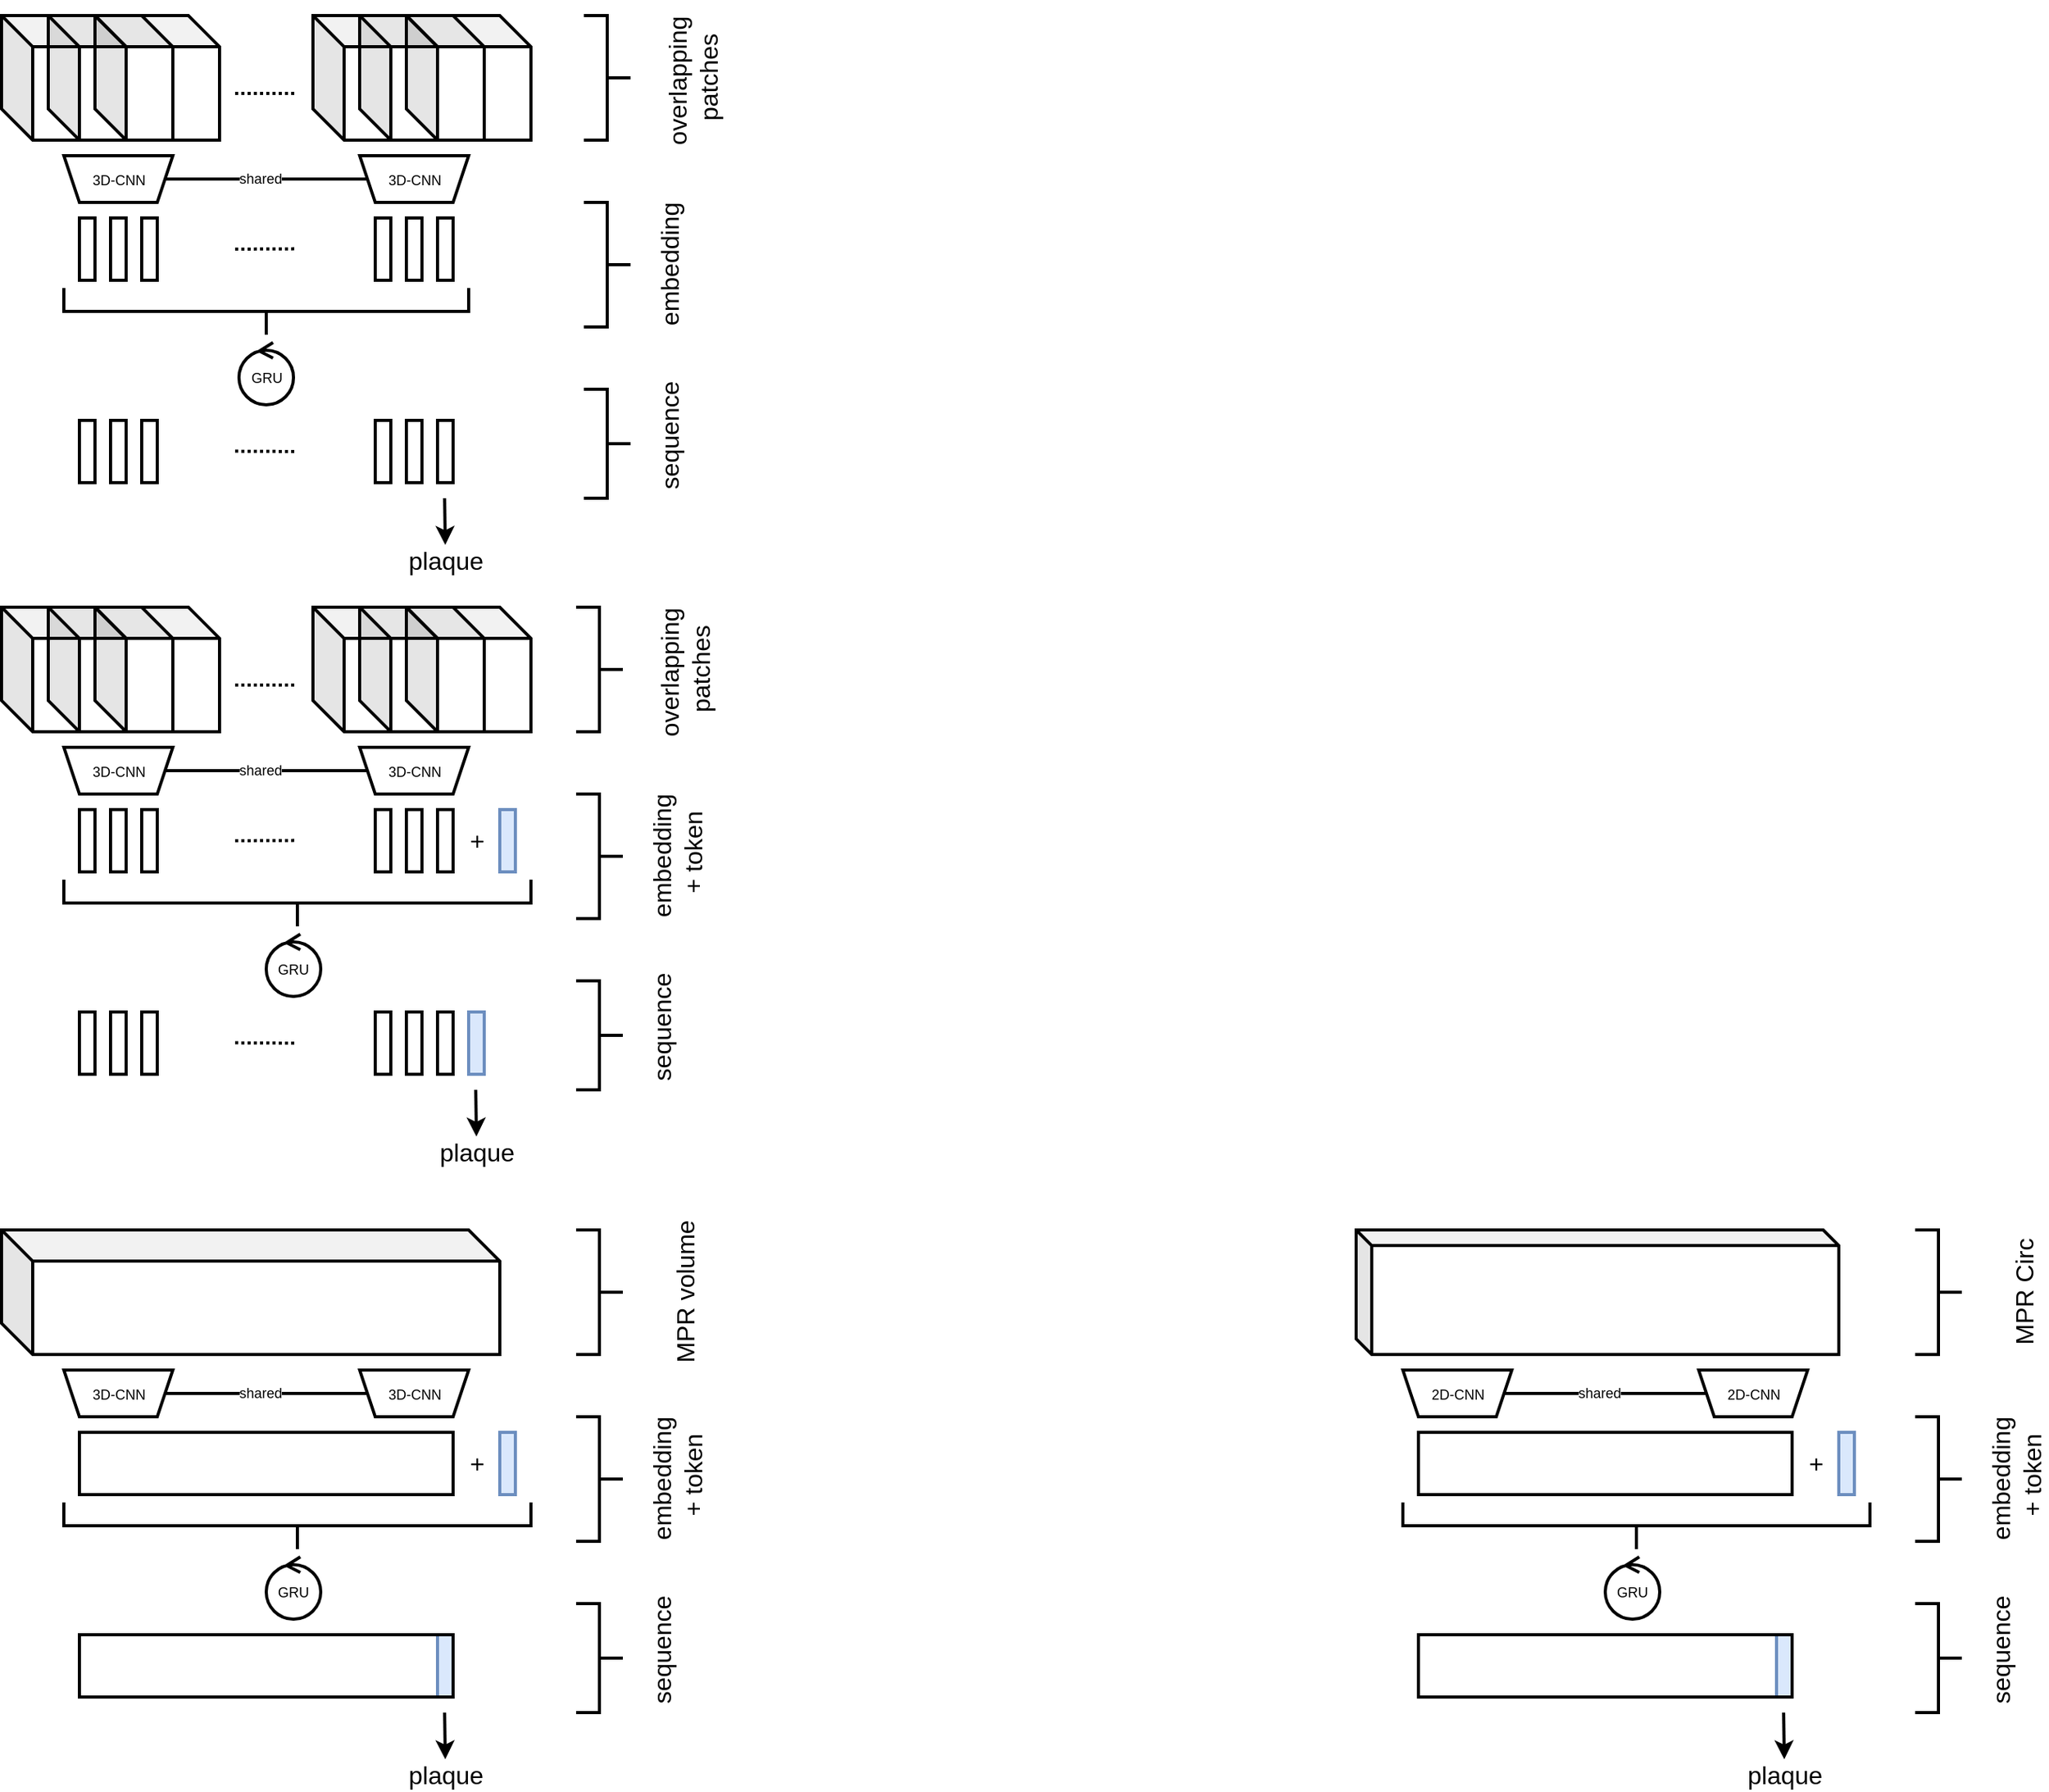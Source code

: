 <mxfile version="16.5.2" type="github">
  <diagram id="wu3s9VQ9t52bFEnNtLgB" name="Page-1">
    <mxGraphModel dx="2076" dy="1094" grid="1" gridSize="10" guides="1" tooltips="1" connect="1" arrows="1" fold="1" page="1" pageScale="1" pageWidth="827" pageHeight="1169" math="0" shadow="0">
      <root>
        <mxCell id="0" />
        <mxCell id="1" parent="0" />
        <mxCell id="9XVw_O79pxeB6KCYu5-Q-149" value="" style="shape=cube;whiteSpace=wrap;html=1;boundedLbl=1;backgroundOutline=1;darkOpacity=0.05;darkOpacity2=0.1;fillColor=none;strokeWidth=2;" vertex="1" parent="1">
          <mxGeometry x="40" y="400" width="80" height="80" as="geometry" />
        </mxCell>
        <mxCell id="9XVw_O79pxeB6KCYu5-Q-150" value="" style="shape=cube;whiteSpace=wrap;html=1;boundedLbl=1;backgroundOutline=1;darkOpacity=0.05;darkOpacity2=0.1;fillColor=none;strokeWidth=2;" vertex="1" parent="1">
          <mxGeometry x="70" y="400" width="80" height="80" as="geometry" />
        </mxCell>
        <mxCell id="9XVw_O79pxeB6KCYu5-Q-151" value="" style="shape=cube;whiteSpace=wrap;html=1;boundedLbl=1;backgroundOutline=1;darkOpacity=0.05;darkOpacity2=0.1;fillColor=none;strokeWidth=2;" vertex="1" parent="1">
          <mxGeometry x="100" y="400" width="80" height="80" as="geometry" />
        </mxCell>
        <mxCell id="9XVw_O79pxeB6KCYu5-Q-152" value="" style="shape=cube;whiteSpace=wrap;html=1;boundedLbl=1;backgroundOutline=1;darkOpacity=0.05;darkOpacity2=0.1;fillColor=none;strokeWidth=2;" vertex="1" parent="1">
          <mxGeometry x="240" y="400" width="80" height="80" as="geometry" />
        </mxCell>
        <mxCell id="9XVw_O79pxeB6KCYu5-Q-153" value="" style="shape=cube;whiteSpace=wrap;html=1;boundedLbl=1;backgroundOutline=1;darkOpacity=0.05;darkOpacity2=0.1;fillColor=none;strokeWidth=2;" vertex="1" parent="1">
          <mxGeometry x="270" y="400" width="80" height="80" as="geometry" />
        </mxCell>
        <mxCell id="9XVw_O79pxeB6KCYu5-Q-154" value="" style="shape=cube;whiteSpace=wrap;html=1;boundedLbl=1;backgroundOutline=1;darkOpacity=0.05;darkOpacity2=0.1;fillColor=none;strokeWidth=2;" vertex="1" parent="1">
          <mxGeometry x="300" y="400" width="80" height="80" as="geometry" />
        </mxCell>
        <mxCell id="9XVw_O79pxeB6KCYu5-Q-155" value="" style="endArrow=none;dashed=1;html=1;rounded=0;strokeWidth=2;dashPattern=1 1;" edge="1" parent="1">
          <mxGeometry width="50" height="50" relative="1" as="geometry">
            <mxPoint x="190" y="450" as="sourcePoint" />
            <mxPoint x="230" y="450" as="targetPoint" />
          </mxGeometry>
        </mxCell>
        <mxCell id="9XVw_O79pxeB6KCYu5-Q-156" value="" style="rounded=0;whiteSpace=wrap;html=1;fillColor=none;strokeWidth=2;" vertex="1" parent="1">
          <mxGeometry x="90" y="530" width="10" height="40" as="geometry" />
        </mxCell>
        <mxCell id="9XVw_O79pxeB6KCYu5-Q-157" value="" style="group;fontSize=9;strokeWidth=2;" vertex="1" connectable="0" parent="1">
          <mxGeometry x="80" y="490" width="80" height="30" as="geometry" />
        </mxCell>
        <mxCell id="9XVw_O79pxeB6KCYu5-Q-158" value="" style="shape=trapezoid;perimeter=trapezoidPerimeter;whiteSpace=wrap;html=1;fixedSize=1;fillColor=none;rotation=-180;size=10;strokeWidth=2;" vertex="1" parent="9XVw_O79pxeB6KCYu5-Q-157">
          <mxGeometry width="70" height="30" as="geometry" />
        </mxCell>
        <mxCell id="9XVw_O79pxeB6KCYu5-Q-159" value="&lt;font style=&quot;font-size: 9px&quot;&gt;3D-CNN&lt;/font&gt;" style="text;html=1;align=center;verticalAlign=middle;resizable=0;points=[];autosize=1;strokeColor=none;fillColor=none;" vertex="1" parent="9XVw_O79pxeB6KCYu5-Q-157">
          <mxGeometry x="10" y="5" width="50" height="20" as="geometry" />
        </mxCell>
        <mxCell id="9XVw_O79pxeB6KCYu5-Q-160" value="" style="rounded=0;whiteSpace=wrap;html=1;fillColor=none;strokeWidth=2;" vertex="1" parent="1">
          <mxGeometry x="110" y="530" width="10" height="40" as="geometry" />
        </mxCell>
        <mxCell id="9XVw_O79pxeB6KCYu5-Q-161" value="" style="rounded=0;whiteSpace=wrap;html=1;fillColor=none;strokeWidth=2;" vertex="1" parent="1">
          <mxGeometry x="130" y="530" width="10" height="40" as="geometry" />
        </mxCell>
        <mxCell id="9XVw_O79pxeB6KCYu5-Q-162" value="" style="group;fontSize=9;strokeWidth=2;" vertex="1" connectable="0" parent="1">
          <mxGeometry x="270" y="490" width="70" height="30" as="geometry" />
        </mxCell>
        <mxCell id="9XVw_O79pxeB6KCYu5-Q-163" value="" style="shape=trapezoid;perimeter=trapezoidPerimeter;whiteSpace=wrap;html=1;fixedSize=1;fillColor=none;rotation=-180;size=10;strokeWidth=2;" vertex="1" parent="9XVw_O79pxeB6KCYu5-Q-162">
          <mxGeometry width="70" height="30" as="geometry" />
        </mxCell>
        <mxCell id="9XVw_O79pxeB6KCYu5-Q-164" value="&lt;font style=&quot;font-size: 9px&quot;&gt;3D-CNN&lt;/font&gt;" style="text;html=1;align=center;verticalAlign=middle;resizable=0;points=[];autosize=1;strokeColor=none;fillColor=none;" vertex="1" parent="9XVw_O79pxeB6KCYu5-Q-162">
          <mxGeometry x="10.125" y="5" width="50" height="20" as="geometry" />
        </mxCell>
        <mxCell id="9XVw_O79pxeB6KCYu5-Q-165" value="" style="endArrow=none;dashed=1;html=1;rounded=0;strokeWidth=2;dashPattern=1 1;" edge="1" parent="1">
          <mxGeometry width="50" height="50" relative="1" as="geometry">
            <mxPoint x="190" y="550" as="sourcePoint" />
            <mxPoint x="229" y="549.8" as="targetPoint" />
          </mxGeometry>
        </mxCell>
        <mxCell id="9XVw_O79pxeB6KCYu5-Q-166" value="GRU" style="ellipse;shape=umlControl;whiteSpace=wrap;html=1;fillColor=none;fontSize=9;strokeWidth=2;" vertex="1" parent="1">
          <mxGeometry x="210" y="610" width="35" height="40" as="geometry" />
        </mxCell>
        <mxCell id="9XVw_O79pxeB6KCYu5-Q-167" value="" style="rounded=0;whiteSpace=wrap;html=1;fillColor=none;strokeWidth=2;" vertex="1" parent="1">
          <mxGeometry x="280" y="530" width="10" height="40" as="geometry" />
        </mxCell>
        <mxCell id="9XVw_O79pxeB6KCYu5-Q-168" value="" style="rounded=0;whiteSpace=wrap;html=1;fillColor=none;strokeWidth=2;" vertex="1" parent="1">
          <mxGeometry x="300" y="530" width="10" height="40" as="geometry" />
        </mxCell>
        <mxCell id="9XVw_O79pxeB6KCYu5-Q-169" value="" style="rounded=0;whiteSpace=wrap;html=1;fillColor=none;strokeWidth=2;" vertex="1" parent="1">
          <mxGeometry x="320" y="530" width="10" height="40" as="geometry" />
        </mxCell>
        <mxCell id="9XVw_O79pxeB6KCYu5-Q-170" style="edgeStyle=orthogonalEdgeStyle;rounded=0;orthogonalLoop=1;jettySize=auto;html=1;exitX=0;exitY=0.5;exitDx=0;exitDy=0;entryX=1;entryY=0.5;entryDx=0;entryDy=0;fontSize=9;endArrow=none;endFill=0;strokeWidth=2;" edge="1" parent="1" source="9XVw_O79pxeB6KCYu5-Q-158" target="9XVw_O79pxeB6KCYu5-Q-163">
          <mxGeometry relative="1" as="geometry" />
        </mxCell>
        <mxCell id="9XVw_O79pxeB6KCYu5-Q-171" value="shared" style="edgeLabel;html=1;align=center;verticalAlign=middle;resizable=0;points=[];fontSize=9;" vertex="1" connectable="0" parent="9XVw_O79pxeB6KCYu5-Q-170">
          <mxGeometry x="-0.303" y="2" relative="1" as="geometry">
            <mxPoint x="15" y="2" as="offset" />
          </mxGeometry>
        </mxCell>
        <mxCell id="9XVw_O79pxeB6KCYu5-Q-172" value="" style="strokeWidth=2;html=1;shape=mxgraph.flowchart.annotation_2;align=left;labelPosition=right;pointerEvents=1;fontSize=16;fillColor=none;rotation=-90;" vertex="1" parent="1">
          <mxGeometry x="215" y="440" width="30" height="300" as="geometry" />
        </mxCell>
        <mxCell id="9XVw_O79pxeB6KCYu5-Q-173" value="" style="rounded=0;whiteSpace=wrap;html=1;fillColor=none;strokeWidth=2;" vertex="1" parent="1">
          <mxGeometry x="90" y="660" width="10" height="40" as="geometry" />
        </mxCell>
        <mxCell id="9XVw_O79pxeB6KCYu5-Q-174" value="" style="rounded=0;whiteSpace=wrap;html=1;fillColor=none;strokeWidth=2;" vertex="1" parent="1">
          <mxGeometry x="110" y="660" width="10" height="40" as="geometry" />
        </mxCell>
        <mxCell id="9XVw_O79pxeB6KCYu5-Q-175" value="" style="rounded=0;whiteSpace=wrap;html=1;fillColor=none;strokeWidth=2;" vertex="1" parent="1">
          <mxGeometry x="130" y="660" width="10" height="40" as="geometry" />
        </mxCell>
        <mxCell id="9XVw_O79pxeB6KCYu5-Q-176" value="" style="endArrow=none;dashed=1;html=1;rounded=0;strokeWidth=2;dashPattern=1 1;" edge="1" parent="1">
          <mxGeometry width="50" height="50" relative="1" as="geometry">
            <mxPoint x="190" y="679.8" as="sourcePoint" />
            <mxPoint x="230" y="680" as="targetPoint" />
          </mxGeometry>
        </mxCell>
        <mxCell id="9XVw_O79pxeB6KCYu5-Q-177" value="" style="rounded=0;whiteSpace=wrap;html=1;fillColor=none;strokeWidth=2;" vertex="1" parent="1">
          <mxGeometry x="280" y="660" width="10" height="40" as="geometry" />
        </mxCell>
        <mxCell id="9XVw_O79pxeB6KCYu5-Q-178" value="" style="rounded=0;whiteSpace=wrap;html=1;fillColor=none;strokeWidth=2;" vertex="1" parent="1">
          <mxGeometry x="300" y="660" width="10" height="40" as="geometry" />
        </mxCell>
        <mxCell id="9XVw_O79pxeB6KCYu5-Q-179" value="" style="rounded=0;whiteSpace=wrap;html=1;fillColor=none;strokeWidth=2;" vertex="1" parent="1">
          <mxGeometry x="320" y="660" width="10" height="40" as="geometry" />
        </mxCell>
        <mxCell id="9XVw_O79pxeB6KCYu5-Q-180" value="plaque" style="text;html=1;align=center;verticalAlign=middle;resizable=0;points=[];autosize=1;strokeColor=none;fillColor=none;fontSize=16;" vertex="1" parent="1">
          <mxGeometry x="315" y="740" width="60" height="20" as="geometry" />
        </mxCell>
        <mxCell id="9XVw_O79pxeB6KCYu5-Q-181" value="" style="endArrow=classic;html=1;rounded=0;fontSize=16;strokeColor=#000000;strokeWidth=2;entryX=0.5;entryY=0;entryDx=0;entryDy=0;entryPerimeter=0;" edge="1" parent="1">
          <mxGeometry width="50" height="50" relative="1" as="geometry">
            <mxPoint x="344.57" y="710" as="sourcePoint" />
            <mxPoint x="345" y="740" as="targetPoint" />
          </mxGeometry>
        </mxCell>
        <mxCell id="9XVw_O79pxeB6KCYu5-Q-182" value="+" style="text;html=1;align=center;verticalAlign=middle;resizable=0;points=[];autosize=1;strokeColor=none;fillColor=none;fontSize=16;" vertex="1" parent="1">
          <mxGeometry x="330" y="540" width="30" height="20" as="geometry" />
        </mxCell>
        <mxCell id="9XVw_O79pxeB6KCYu5-Q-183" value="" style="rounded=0;whiteSpace=wrap;html=1;fillColor=#dae8fc;strokeWidth=2;strokeColor=#6c8ebf;" vertex="1" parent="1">
          <mxGeometry x="360" y="530" width="10" height="40" as="geometry" />
        </mxCell>
        <mxCell id="9XVw_O79pxeB6KCYu5-Q-184" value="" style="rounded=0;whiteSpace=wrap;html=1;fillColor=#dae8fc;strokeWidth=2;strokeColor=#6c8ebf;" vertex="1" parent="1">
          <mxGeometry x="340" y="660" width="10" height="40" as="geometry" />
        </mxCell>
        <mxCell id="9XVw_O79pxeB6KCYu5-Q-221" value="" style="group" vertex="1" connectable="0" parent="1">
          <mxGeometry x="40" y="20" width="340" height="360" as="geometry" />
        </mxCell>
        <mxCell id="9XVw_O79pxeB6KCYu5-Q-1" value="" style="shape=cube;whiteSpace=wrap;html=1;boundedLbl=1;backgroundOutline=1;darkOpacity=0.05;darkOpacity2=0.1;fillColor=none;strokeWidth=2;" vertex="1" parent="9XVw_O79pxeB6KCYu5-Q-221">
          <mxGeometry width="80" height="80" as="geometry" />
        </mxCell>
        <mxCell id="9XVw_O79pxeB6KCYu5-Q-8" value="" style="shape=cube;whiteSpace=wrap;html=1;boundedLbl=1;backgroundOutline=1;darkOpacity=0.05;darkOpacity2=0.1;fillColor=none;strokeWidth=2;" vertex="1" parent="9XVw_O79pxeB6KCYu5-Q-221">
          <mxGeometry x="30" width="80" height="80" as="geometry" />
        </mxCell>
        <mxCell id="9XVw_O79pxeB6KCYu5-Q-9" value="" style="shape=cube;whiteSpace=wrap;html=1;boundedLbl=1;backgroundOutline=1;darkOpacity=0.05;darkOpacity2=0.1;fillColor=none;strokeWidth=2;" vertex="1" parent="9XVw_O79pxeB6KCYu5-Q-221">
          <mxGeometry x="60" width="80" height="80" as="geometry" />
        </mxCell>
        <mxCell id="9XVw_O79pxeB6KCYu5-Q-10" value="" style="shape=cube;whiteSpace=wrap;html=1;boundedLbl=1;backgroundOutline=1;darkOpacity=0.05;darkOpacity2=0.1;fillColor=none;strokeWidth=2;" vertex="1" parent="9XVw_O79pxeB6KCYu5-Q-221">
          <mxGeometry x="200" width="80" height="80" as="geometry" />
        </mxCell>
        <mxCell id="9XVw_O79pxeB6KCYu5-Q-11" value="" style="shape=cube;whiteSpace=wrap;html=1;boundedLbl=1;backgroundOutline=1;darkOpacity=0.05;darkOpacity2=0.1;fillColor=none;strokeWidth=2;" vertex="1" parent="9XVw_O79pxeB6KCYu5-Q-221">
          <mxGeometry x="230" width="80" height="80" as="geometry" />
        </mxCell>
        <mxCell id="9XVw_O79pxeB6KCYu5-Q-12" value="" style="shape=cube;whiteSpace=wrap;html=1;boundedLbl=1;backgroundOutline=1;darkOpacity=0.05;darkOpacity2=0.1;fillColor=none;strokeWidth=2;" vertex="1" parent="9XVw_O79pxeB6KCYu5-Q-221">
          <mxGeometry x="260" width="80" height="80" as="geometry" />
        </mxCell>
        <mxCell id="9XVw_O79pxeB6KCYu5-Q-14" value="" style="endArrow=none;dashed=1;html=1;rounded=0;strokeWidth=2;dashPattern=1 1;" edge="1" parent="9XVw_O79pxeB6KCYu5-Q-221">
          <mxGeometry width="50" height="50" relative="1" as="geometry">
            <mxPoint x="150" y="50" as="sourcePoint" />
            <mxPoint x="190" y="50" as="targetPoint" />
          </mxGeometry>
        </mxCell>
        <mxCell id="9XVw_O79pxeB6KCYu5-Q-24" value="" style="rounded=0;whiteSpace=wrap;html=1;fillColor=none;strokeWidth=2;" vertex="1" parent="9XVw_O79pxeB6KCYu5-Q-221">
          <mxGeometry x="50" y="130" width="10" height="40" as="geometry" />
        </mxCell>
        <mxCell id="9XVw_O79pxeB6KCYu5-Q-26" value="" style="group;fontSize=9;strokeWidth=2;" vertex="1" connectable="0" parent="9XVw_O79pxeB6KCYu5-Q-221">
          <mxGeometry x="40" y="90" width="80" height="30" as="geometry" />
        </mxCell>
        <mxCell id="9XVw_O79pxeB6KCYu5-Q-16" value="" style="shape=trapezoid;perimeter=trapezoidPerimeter;whiteSpace=wrap;html=1;fixedSize=1;fillColor=none;rotation=-180;size=10;strokeWidth=2;" vertex="1" parent="9XVw_O79pxeB6KCYu5-Q-26">
          <mxGeometry width="70" height="30" as="geometry" />
        </mxCell>
        <mxCell id="9XVw_O79pxeB6KCYu5-Q-17" value="&lt;font style=&quot;font-size: 9px&quot;&gt;3D-CNN&lt;/font&gt;" style="text;html=1;align=center;verticalAlign=middle;resizable=0;points=[];autosize=1;strokeColor=none;fillColor=none;" vertex="1" parent="9XVw_O79pxeB6KCYu5-Q-26">
          <mxGeometry x="10" y="5" width="50" height="20" as="geometry" />
        </mxCell>
        <mxCell id="9XVw_O79pxeB6KCYu5-Q-28" value="" style="rounded=0;whiteSpace=wrap;html=1;fillColor=none;strokeWidth=2;" vertex="1" parent="9XVw_O79pxeB6KCYu5-Q-221">
          <mxGeometry x="70" y="130" width="10" height="40" as="geometry" />
        </mxCell>
        <mxCell id="9XVw_O79pxeB6KCYu5-Q-29" value="" style="rounded=0;whiteSpace=wrap;html=1;fillColor=none;strokeWidth=2;" vertex="1" parent="9XVw_O79pxeB6KCYu5-Q-221">
          <mxGeometry x="90" y="130" width="10" height="40" as="geometry" />
        </mxCell>
        <mxCell id="9XVw_O79pxeB6KCYu5-Q-34" value="" style="group;fontSize=9;strokeWidth=2;" vertex="1" connectable="0" parent="9XVw_O79pxeB6KCYu5-Q-221">
          <mxGeometry x="230" y="90" width="70" height="30" as="geometry" />
        </mxCell>
        <mxCell id="9XVw_O79pxeB6KCYu5-Q-35" value="" style="shape=trapezoid;perimeter=trapezoidPerimeter;whiteSpace=wrap;html=1;fixedSize=1;fillColor=none;rotation=-180;size=10;strokeWidth=2;" vertex="1" parent="9XVw_O79pxeB6KCYu5-Q-34">
          <mxGeometry width="70" height="30" as="geometry" />
        </mxCell>
        <mxCell id="9XVw_O79pxeB6KCYu5-Q-36" value="&lt;font style=&quot;font-size: 9px&quot;&gt;3D-CNN&lt;/font&gt;" style="text;html=1;align=center;verticalAlign=middle;resizable=0;points=[];autosize=1;strokeColor=none;fillColor=none;" vertex="1" parent="9XVw_O79pxeB6KCYu5-Q-34">
          <mxGeometry x="10.125" y="5" width="50" height="20" as="geometry" />
        </mxCell>
        <mxCell id="9XVw_O79pxeB6KCYu5-Q-39" value="" style="endArrow=none;dashed=1;html=1;rounded=0;strokeWidth=2;dashPattern=1 1;" edge="1" parent="9XVw_O79pxeB6KCYu5-Q-221">
          <mxGeometry width="50" height="50" relative="1" as="geometry">
            <mxPoint x="150" y="150" as="sourcePoint" />
            <mxPoint x="189" y="149.8" as="targetPoint" />
          </mxGeometry>
        </mxCell>
        <mxCell id="9XVw_O79pxeB6KCYu5-Q-52" value="GRU" style="ellipse;shape=umlControl;whiteSpace=wrap;html=1;fillColor=none;fontSize=9;strokeWidth=2;" vertex="1" parent="9XVw_O79pxeB6KCYu5-Q-221">
          <mxGeometry x="152.5" y="210" width="35" height="40" as="geometry" />
        </mxCell>
        <mxCell id="9XVw_O79pxeB6KCYu5-Q-53" value="" style="rounded=0;whiteSpace=wrap;html=1;fillColor=none;strokeWidth=2;" vertex="1" parent="9XVw_O79pxeB6KCYu5-Q-221">
          <mxGeometry x="240" y="130" width="10" height="40" as="geometry" />
        </mxCell>
        <mxCell id="9XVw_O79pxeB6KCYu5-Q-54" value="" style="rounded=0;whiteSpace=wrap;html=1;fillColor=none;strokeWidth=2;" vertex="1" parent="9XVw_O79pxeB6KCYu5-Q-221">
          <mxGeometry x="260" y="130" width="10" height="40" as="geometry" />
        </mxCell>
        <mxCell id="9XVw_O79pxeB6KCYu5-Q-55" value="" style="rounded=0;whiteSpace=wrap;html=1;fillColor=none;strokeWidth=2;" vertex="1" parent="9XVw_O79pxeB6KCYu5-Q-221">
          <mxGeometry x="280" y="130" width="10" height="40" as="geometry" />
        </mxCell>
        <mxCell id="9XVw_O79pxeB6KCYu5-Q-72" style="edgeStyle=orthogonalEdgeStyle;rounded=0;orthogonalLoop=1;jettySize=auto;html=1;exitX=0;exitY=0.5;exitDx=0;exitDy=0;entryX=1;entryY=0.5;entryDx=0;entryDy=0;fontSize=9;endArrow=none;endFill=0;strokeWidth=2;" edge="1" parent="9XVw_O79pxeB6KCYu5-Q-221" source="9XVw_O79pxeB6KCYu5-Q-16" target="9XVw_O79pxeB6KCYu5-Q-35">
          <mxGeometry relative="1" as="geometry" />
        </mxCell>
        <mxCell id="9XVw_O79pxeB6KCYu5-Q-73" value="shared" style="edgeLabel;html=1;align=center;verticalAlign=middle;resizable=0;points=[];fontSize=9;" vertex="1" connectable="0" parent="9XVw_O79pxeB6KCYu5-Q-72">
          <mxGeometry x="-0.303" y="2" relative="1" as="geometry">
            <mxPoint x="15" y="2" as="offset" />
          </mxGeometry>
        </mxCell>
        <mxCell id="9XVw_O79pxeB6KCYu5-Q-128" value="" style="strokeWidth=2;html=1;shape=mxgraph.flowchart.annotation_2;align=left;labelPosition=right;pointerEvents=1;fontSize=16;fillColor=none;rotation=-90;" vertex="1" parent="9XVw_O79pxeB6KCYu5-Q-221">
          <mxGeometry x="155" y="60" width="30" height="260" as="geometry" />
        </mxCell>
        <mxCell id="9XVw_O79pxeB6KCYu5-Q-129" value="" style="rounded=0;whiteSpace=wrap;html=1;fillColor=none;strokeWidth=2;" vertex="1" parent="9XVw_O79pxeB6KCYu5-Q-221">
          <mxGeometry x="50" y="260" width="10" height="40" as="geometry" />
        </mxCell>
        <mxCell id="9XVw_O79pxeB6KCYu5-Q-130" value="" style="rounded=0;whiteSpace=wrap;html=1;fillColor=none;strokeWidth=2;" vertex="1" parent="9XVw_O79pxeB6KCYu5-Q-221">
          <mxGeometry x="70" y="260" width="10" height="40" as="geometry" />
        </mxCell>
        <mxCell id="9XVw_O79pxeB6KCYu5-Q-131" value="" style="rounded=0;whiteSpace=wrap;html=1;fillColor=none;strokeWidth=2;" vertex="1" parent="9XVw_O79pxeB6KCYu5-Q-221">
          <mxGeometry x="90" y="260" width="10" height="40" as="geometry" />
        </mxCell>
        <mxCell id="9XVw_O79pxeB6KCYu5-Q-132" value="" style="endArrow=none;dashed=1;html=1;rounded=0;strokeWidth=2;dashPattern=1 1;" edge="1" parent="9XVw_O79pxeB6KCYu5-Q-221">
          <mxGeometry width="50" height="50" relative="1" as="geometry">
            <mxPoint x="150" y="279.8" as="sourcePoint" />
            <mxPoint x="190" y="280" as="targetPoint" />
          </mxGeometry>
        </mxCell>
        <mxCell id="9XVw_O79pxeB6KCYu5-Q-133" value="" style="rounded=0;whiteSpace=wrap;html=1;fillColor=none;strokeWidth=2;" vertex="1" parent="9XVw_O79pxeB6KCYu5-Q-221">
          <mxGeometry x="240" y="260" width="10" height="40" as="geometry" />
        </mxCell>
        <mxCell id="9XVw_O79pxeB6KCYu5-Q-134" value="" style="rounded=0;whiteSpace=wrap;html=1;fillColor=none;strokeWidth=2;" vertex="1" parent="9XVw_O79pxeB6KCYu5-Q-221">
          <mxGeometry x="260" y="260" width="10" height="40" as="geometry" />
        </mxCell>
        <mxCell id="9XVw_O79pxeB6KCYu5-Q-135" value="" style="rounded=0;whiteSpace=wrap;html=1;fillColor=none;strokeWidth=2;" vertex="1" parent="9XVw_O79pxeB6KCYu5-Q-221">
          <mxGeometry x="280" y="260" width="10" height="40" as="geometry" />
        </mxCell>
        <mxCell id="9XVw_O79pxeB6KCYu5-Q-147" value="plaque" style="text;html=1;align=center;verticalAlign=middle;resizable=0;points=[];autosize=1;strokeColor=none;fillColor=none;fontSize=16;" vertex="1" parent="9XVw_O79pxeB6KCYu5-Q-221">
          <mxGeometry x="255" y="340" width="60" height="20" as="geometry" />
        </mxCell>
        <mxCell id="9XVw_O79pxeB6KCYu5-Q-148" value="" style="endArrow=classic;html=1;rounded=0;fontSize=16;strokeColor=#000000;strokeWidth=2;entryX=0.5;entryY=0;entryDx=0;entryDy=0;entryPerimeter=0;" edge="1" parent="9XVw_O79pxeB6KCYu5-Q-221">
          <mxGeometry width="50" height="50" relative="1" as="geometry">
            <mxPoint x="284.57" y="310" as="sourcePoint" />
            <mxPoint x="285" y="340" as="targetPoint" />
          </mxGeometry>
        </mxCell>
        <mxCell id="9XVw_O79pxeB6KCYu5-Q-222" value="" style="shape=cube;whiteSpace=wrap;html=1;boundedLbl=1;backgroundOutline=1;darkOpacity=0.05;darkOpacity2=0.1;fillColor=none;strokeWidth=2;" vertex="1" parent="1">
          <mxGeometry x="40" y="800" width="320" height="80" as="geometry" />
        </mxCell>
        <mxCell id="9XVw_O79pxeB6KCYu5-Q-230" value="" style="group;fontSize=9;strokeWidth=2;" vertex="1" connectable="0" parent="1">
          <mxGeometry x="80" y="890" width="80" height="30" as="geometry" />
        </mxCell>
        <mxCell id="9XVw_O79pxeB6KCYu5-Q-231" value="" style="shape=trapezoid;perimeter=trapezoidPerimeter;whiteSpace=wrap;html=1;fixedSize=1;fillColor=none;rotation=-180;size=10;strokeWidth=2;" vertex="1" parent="9XVw_O79pxeB6KCYu5-Q-230">
          <mxGeometry width="70" height="30" as="geometry" />
        </mxCell>
        <mxCell id="9XVw_O79pxeB6KCYu5-Q-232" value="&lt;font style=&quot;font-size: 9px&quot;&gt;3D-CNN&lt;/font&gt;" style="text;html=1;align=center;verticalAlign=middle;resizable=0;points=[];autosize=1;strokeColor=none;fillColor=none;" vertex="1" parent="9XVw_O79pxeB6KCYu5-Q-230">
          <mxGeometry x="10" y="5" width="50" height="20" as="geometry" />
        </mxCell>
        <mxCell id="9XVw_O79pxeB6KCYu5-Q-235" value="" style="group;fontSize=9;strokeWidth=2;" vertex="1" connectable="0" parent="1">
          <mxGeometry x="270" y="890" width="70" height="30" as="geometry" />
        </mxCell>
        <mxCell id="9XVw_O79pxeB6KCYu5-Q-236" value="" style="shape=trapezoid;perimeter=trapezoidPerimeter;whiteSpace=wrap;html=1;fixedSize=1;fillColor=none;rotation=-180;size=10;strokeWidth=2;" vertex="1" parent="9XVw_O79pxeB6KCYu5-Q-235">
          <mxGeometry width="70" height="30" as="geometry" />
        </mxCell>
        <mxCell id="9XVw_O79pxeB6KCYu5-Q-237" value="&lt;font style=&quot;font-size: 9px&quot;&gt;3D-CNN&lt;/font&gt;" style="text;html=1;align=center;verticalAlign=middle;resizable=0;points=[];autosize=1;strokeColor=none;fillColor=none;" vertex="1" parent="9XVw_O79pxeB6KCYu5-Q-235">
          <mxGeometry x="10.125" y="5" width="50" height="20" as="geometry" />
        </mxCell>
        <mxCell id="9XVw_O79pxeB6KCYu5-Q-239" value="GRU" style="ellipse;shape=umlControl;whiteSpace=wrap;html=1;fillColor=none;fontSize=9;strokeWidth=2;" vertex="1" parent="1">
          <mxGeometry x="210" y="1010" width="35" height="40" as="geometry" />
        </mxCell>
        <mxCell id="9XVw_O79pxeB6KCYu5-Q-242" value="" style="rounded=0;whiteSpace=wrap;html=1;fillColor=none;strokeWidth=2;" vertex="1" parent="1">
          <mxGeometry x="90" y="930" width="240" height="40" as="geometry" />
        </mxCell>
        <mxCell id="9XVw_O79pxeB6KCYu5-Q-243" style="edgeStyle=orthogonalEdgeStyle;rounded=0;orthogonalLoop=1;jettySize=auto;html=1;exitX=0;exitY=0.5;exitDx=0;exitDy=0;entryX=1;entryY=0.5;entryDx=0;entryDy=0;fontSize=9;endArrow=none;endFill=0;strokeWidth=2;" edge="1" parent="1" source="9XVw_O79pxeB6KCYu5-Q-231" target="9XVw_O79pxeB6KCYu5-Q-236">
          <mxGeometry relative="1" as="geometry" />
        </mxCell>
        <mxCell id="9XVw_O79pxeB6KCYu5-Q-244" value="shared" style="edgeLabel;html=1;align=center;verticalAlign=middle;resizable=0;points=[];fontSize=9;" vertex="1" connectable="0" parent="9XVw_O79pxeB6KCYu5-Q-243">
          <mxGeometry x="-0.303" y="2" relative="1" as="geometry">
            <mxPoint x="15" y="2" as="offset" />
          </mxGeometry>
        </mxCell>
        <mxCell id="9XVw_O79pxeB6KCYu5-Q-245" value="" style="strokeWidth=2;html=1;shape=mxgraph.flowchart.annotation_2;align=left;labelPosition=right;pointerEvents=1;fontSize=16;fillColor=none;rotation=-90;" vertex="1" parent="1">
          <mxGeometry x="215" y="840" width="30" height="300" as="geometry" />
        </mxCell>
        <mxCell id="9XVw_O79pxeB6KCYu5-Q-253" value="plaque" style="text;html=1;align=center;verticalAlign=middle;resizable=0;points=[];autosize=1;strokeColor=none;fillColor=none;fontSize=16;" vertex="1" parent="1">
          <mxGeometry x="295" y="1140" width="60" height="20" as="geometry" />
        </mxCell>
        <mxCell id="9XVw_O79pxeB6KCYu5-Q-254" value="" style="endArrow=classic;html=1;rounded=0;fontSize=16;strokeColor=#000000;strokeWidth=2;entryX=0.5;entryY=0;entryDx=0;entryDy=0;entryPerimeter=0;" edge="1" parent="1">
          <mxGeometry width="50" height="50" relative="1" as="geometry">
            <mxPoint x="324.57" y="1110" as="sourcePoint" />
            <mxPoint x="325" y="1140" as="targetPoint" />
          </mxGeometry>
        </mxCell>
        <mxCell id="9XVw_O79pxeB6KCYu5-Q-255" value="+" style="text;html=1;align=center;verticalAlign=middle;resizable=0;points=[];autosize=1;strokeColor=none;fillColor=none;fontSize=16;" vertex="1" parent="1">
          <mxGeometry x="330" y="940" width="30" height="20" as="geometry" />
        </mxCell>
        <mxCell id="9XVw_O79pxeB6KCYu5-Q-256" value="" style="rounded=0;whiteSpace=wrap;html=1;fillColor=#dae8fc;strokeWidth=2;strokeColor=#6c8ebf;" vertex="1" parent="1">
          <mxGeometry x="320" y="1060" width="10" height="40" as="geometry" />
        </mxCell>
        <mxCell id="9XVw_O79pxeB6KCYu5-Q-266" value="" style="rounded=0;whiteSpace=wrap;html=1;fillColor=none;strokeWidth=2;" vertex="1" parent="1">
          <mxGeometry x="90" y="1060" width="240" height="40" as="geometry" />
        </mxCell>
        <mxCell id="9XVw_O79pxeB6KCYu5-Q-267" value="" style="rounded=0;whiteSpace=wrap;html=1;fillColor=#dae8fc;strokeWidth=2;strokeColor=#6c8ebf;" vertex="1" parent="1">
          <mxGeometry x="360" y="930" width="10" height="40" as="geometry" />
        </mxCell>
        <mxCell id="9XVw_O79pxeB6KCYu5-Q-286" value="overlapping&amp;nbsp;&lt;br&gt;patches" style="text;html=1;align=center;verticalAlign=middle;resizable=0;points=[];autosize=1;strokeColor=none;fillColor=none;fontSize=16;rotation=-90;" vertex="1" parent="1">
          <mxGeometry x="429" y="420" width="100" height="40" as="geometry" />
        </mxCell>
        <mxCell id="9XVw_O79pxeB6KCYu5-Q-287" value="embedding&lt;br&gt;&amp;nbsp;+ token" style="text;html=1;align=center;verticalAlign=middle;resizable=0;points=[];autosize=1;strokeColor=none;fillColor=none;fontSize=16;rotation=-90;" vertex="1" parent="1">
          <mxGeometry x="429" y="540" width="90" height="40" as="geometry" />
        </mxCell>
        <mxCell id="9XVw_O79pxeB6KCYu5-Q-288" value="sequence" style="text;html=1;align=center;verticalAlign=middle;resizable=0;points=[];autosize=1;strokeColor=none;fillColor=none;fontSize=16;rotation=-90;" vertex="1" parent="1">
          <mxGeometry x="419" y="660" width="90" height="20" as="geometry" />
        </mxCell>
        <mxCell id="9XVw_O79pxeB6KCYu5-Q-289" value="" style="strokeWidth=2;html=1;shape=mxgraph.flowchart.annotation_2;align=left;labelPosition=right;pointerEvents=1;fontSize=16;fillColor=none;rotation=-180;" vertex="1" parent="1">
          <mxGeometry x="409" y="400" width="30" height="80" as="geometry" />
        </mxCell>
        <mxCell id="9XVw_O79pxeB6KCYu5-Q-290" value="" style="strokeWidth=2;html=1;shape=mxgraph.flowchart.annotation_2;align=left;labelPosition=right;pointerEvents=1;fontSize=16;fillColor=none;rotation=-180;" vertex="1" parent="1">
          <mxGeometry x="409" y="520" width="30" height="80" as="geometry" />
        </mxCell>
        <mxCell id="9XVw_O79pxeB6KCYu5-Q-291" value="" style="strokeWidth=2;html=1;shape=mxgraph.flowchart.annotation_2;align=left;labelPosition=right;pointerEvents=1;fontSize=16;fillColor=none;rotation=-180;" vertex="1" parent="1">
          <mxGeometry x="409" y="640" width="30" height="70" as="geometry" />
        </mxCell>
        <mxCell id="9XVw_O79pxeB6KCYu5-Q-293" value="overlapping&amp;nbsp;&lt;br&gt;patches" style="text;html=1;align=center;verticalAlign=middle;resizable=0;points=[];autosize=1;strokeColor=none;fillColor=none;fontSize=16;rotation=-90;" vertex="1" parent="1">
          <mxGeometry x="434" y="40" width="100" height="40" as="geometry" />
        </mxCell>
        <mxCell id="9XVw_O79pxeB6KCYu5-Q-294" value="embedding&lt;br&gt;&amp;nbsp;" style="text;html=1;align=center;verticalAlign=middle;resizable=0;points=[];autosize=1;strokeColor=none;fillColor=none;fontSize=16;rotation=-90;" vertex="1" parent="1">
          <mxGeometry x="434" y="160" width="90" height="40" as="geometry" />
        </mxCell>
        <mxCell id="9XVw_O79pxeB6KCYu5-Q-295" value="sequence" style="text;html=1;align=center;verticalAlign=middle;resizable=0;points=[];autosize=1;strokeColor=none;fillColor=none;fontSize=16;rotation=-90;" vertex="1" parent="1">
          <mxGeometry x="424" y="280" width="90" height="20" as="geometry" />
        </mxCell>
        <mxCell id="9XVw_O79pxeB6KCYu5-Q-296" value="" style="strokeWidth=2;html=1;shape=mxgraph.flowchart.annotation_2;align=left;labelPosition=right;pointerEvents=1;fontSize=16;fillColor=none;rotation=-180;" vertex="1" parent="1">
          <mxGeometry x="414" y="20" width="30" height="80" as="geometry" />
        </mxCell>
        <mxCell id="9XVw_O79pxeB6KCYu5-Q-297" value="" style="strokeWidth=2;html=1;shape=mxgraph.flowchart.annotation_2;align=left;labelPosition=right;pointerEvents=1;fontSize=16;fillColor=none;rotation=-180;" vertex="1" parent="1">
          <mxGeometry x="414" y="140" width="30" height="80" as="geometry" />
        </mxCell>
        <mxCell id="9XVw_O79pxeB6KCYu5-Q-298" value="" style="strokeWidth=2;html=1;shape=mxgraph.flowchart.annotation_2;align=left;labelPosition=right;pointerEvents=1;fontSize=16;fillColor=none;rotation=-180;" vertex="1" parent="1">
          <mxGeometry x="414" y="260" width="30" height="70" as="geometry" />
        </mxCell>
        <mxCell id="9XVw_O79pxeB6KCYu5-Q-299" value="MPR volume" style="text;html=1;align=center;verticalAlign=middle;resizable=0;points=[];autosize=1;strokeColor=none;fillColor=none;fontSize=16;rotation=-90;" vertex="1" parent="1">
          <mxGeometry x="424" y="830" width="110" height="20" as="geometry" />
        </mxCell>
        <mxCell id="9XVw_O79pxeB6KCYu5-Q-300" value="embedding&lt;br&gt;&amp;nbsp;+ token" style="text;html=1;align=center;verticalAlign=middle;resizable=0;points=[];autosize=1;strokeColor=none;fillColor=none;fontSize=16;rotation=-90;" vertex="1" parent="1">
          <mxGeometry x="429" y="940" width="90" height="40" as="geometry" />
        </mxCell>
        <mxCell id="9XVw_O79pxeB6KCYu5-Q-301" value="sequence" style="text;html=1;align=center;verticalAlign=middle;resizable=0;points=[];autosize=1;strokeColor=none;fillColor=none;fontSize=16;rotation=-90;" vertex="1" parent="1">
          <mxGeometry x="419" y="1060" width="90" height="20" as="geometry" />
        </mxCell>
        <mxCell id="9XVw_O79pxeB6KCYu5-Q-302" value="" style="strokeWidth=2;html=1;shape=mxgraph.flowchart.annotation_2;align=left;labelPosition=right;pointerEvents=1;fontSize=16;fillColor=none;rotation=-180;" vertex="1" parent="1">
          <mxGeometry x="409" y="800" width="30" height="80" as="geometry" />
        </mxCell>
        <mxCell id="9XVw_O79pxeB6KCYu5-Q-303" value="" style="strokeWidth=2;html=1;shape=mxgraph.flowchart.annotation_2;align=left;labelPosition=right;pointerEvents=1;fontSize=16;fillColor=none;rotation=-180;" vertex="1" parent="1">
          <mxGeometry x="409" y="920" width="30" height="80" as="geometry" />
        </mxCell>
        <mxCell id="9XVw_O79pxeB6KCYu5-Q-304" value="" style="strokeWidth=2;html=1;shape=mxgraph.flowchart.annotation_2;align=left;labelPosition=right;pointerEvents=1;fontSize=16;fillColor=none;rotation=-180;" vertex="1" parent="1">
          <mxGeometry x="409" y="1040" width="30" height="70" as="geometry" />
        </mxCell>
        <mxCell id="9XVw_O79pxeB6KCYu5-Q-305" value="" style="shape=cube;whiteSpace=wrap;html=1;boundedLbl=1;backgroundOutline=1;darkOpacity=0.05;darkOpacity2=0.1;fillColor=none;strokeWidth=2;size=10;" vertex="1" parent="1">
          <mxGeometry x="910" y="800" width="310" height="80" as="geometry" />
        </mxCell>
        <mxCell id="9XVw_O79pxeB6KCYu5-Q-306" value="" style="group;fontSize=9;strokeWidth=2;" vertex="1" connectable="0" parent="1">
          <mxGeometry x="940" y="890" width="80" height="30" as="geometry" />
        </mxCell>
        <mxCell id="9XVw_O79pxeB6KCYu5-Q-307" value="" style="shape=trapezoid;perimeter=trapezoidPerimeter;whiteSpace=wrap;html=1;fixedSize=1;fillColor=none;rotation=-180;size=10;strokeWidth=2;" vertex="1" parent="9XVw_O79pxeB6KCYu5-Q-306">
          <mxGeometry width="70" height="30" as="geometry" />
        </mxCell>
        <mxCell id="9XVw_O79pxeB6KCYu5-Q-308" value="&lt;font style=&quot;font-size: 9px&quot;&gt;2D-CNN&lt;/font&gt;" style="text;html=1;align=center;verticalAlign=middle;resizable=0;points=[];autosize=1;strokeColor=none;fillColor=none;" vertex="1" parent="9XVw_O79pxeB6KCYu5-Q-306">
          <mxGeometry x="10" y="5" width="50" height="20" as="geometry" />
        </mxCell>
        <mxCell id="9XVw_O79pxeB6KCYu5-Q-309" value="" style="group;fontSize=9;strokeWidth=2;" vertex="1" connectable="0" parent="1">
          <mxGeometry x="1130" y="890" width="70" height="30" as="geometry" />
        </mxCell>
        <mxCell id="9XVw_O79pxeB6KCYu5-Q-310" value="" style="shape=trapezoid;perimeter=trapezoidPerimeter;whiteSpace=wrap;html=1;fixedSize=1;fillColor=none;rotation=-180;size=10;strokeWidth=2;" vertex="1" parent="9XVw_O79pxeB6KCYu5-Q-309">
          <mxGeometry width="70" height="30" as="geometry" />
        </mxCell>
        <mxCell id="9XVw_O79pxeB6KCYu5-Q-311" value="&lt;font style=&quot;font-size: 9px&quot;&gt;2D-CNN&lt;/font&gt;" style="text;html=1;align=center;verticalAlign=middle;resizable=0;points=[];autosize=1;strokeColor=none;fillColor=none;" vertex="1" parent="9XVw_O79pxeB6KCYu5-Q-309">
          <mxGeometry x="10.125" y="5" width="50" height="20" as="geometry" />
        </mxCell>
        <mxCell id="9XVw_O79pxeB6KCYu5-Q-312" value="GRU" style="ellipse;shape=umlControl;whiteSpace=wrap;html=1;fillColor=none;fontSize=9;strokeWidth=2;" vertex="1" parent="1">
          <mxGeometry x="1070" y="1010" width="35" height="40" as="geometry" />
        </mxCell>
        <mxCell id="9XVw_O79pxeB6KCYu5-Q-313" value="" style="rounded=0;whiteSpace=wrap;html=1;fillColor=none;strokeWidth=2;" vertex="1" parent="1">
          <mxGeometry x="950" y="930" width="240" height="40" as="geometry" />
        </mxCell>
        <mxCell id="9XVw_O79pxeB6KCYu5-Q-314" style="edgeStyle=orthogonalEdgeStyle;rounded=0;orthogonalLoop=1;jettySize=auto;html=1;exitX=0;exitY=0.5;exitDx=0;exitDy=0;entryX=1;entryY=0.5;entryDx=0;entryDy=0;fontSize=9;endArrow=none;endFill=0;strokeWidth=2;" edge="1" parent="1" source="9XVw_O79pxeB6KCYu5-Q-307" target="9XVw_O79pxeB6KCYu5-Q-310">
          <mxGeometry relative="1" as="geometry" />
        </mxCell>
        <mxCell id="9XVw_O79pxeB6KCYu5-Q-315" value="shared" style="edgeLabel;html=1;align=center;verticalAlign=middle;resizable=0;points=[];fontSize=9;" vertex="1" connectable="0" parent="9XVw_O79pxeB6KCYu5-Q-314">
          <mxGeometry x="-0.303" y="2" relative="1" as="geometry">
            <mxPoint x="15" y="2" as="offset" />
          </mxGeometry>
        </mxCell>
        <mxCell id="9XVw_O79pxeB6KCYu5-Q-316" value="" style="strokeWidth=2;html=1;shape=mxgraph.flowchart.annotation_2;align=left;labelPosition=right;pointerEvents=1;fontSize=16;fillColor=none;rotation=-90;" vertex="1" parent="1">
          <mxGeometry x="1075" y="840" width="30" height="300" as="geometry" />
        </mxCell>
        <mxCell id="9XVw_O79pxeB6KCYu5-Q-317" value="plaque" style="text;html=1;align=center;verticalAlign=middle;resizable=0;points=[];autosize=1;strokeColor=none;fillColor=none;fontSize=16;" vertex="1" parent="1">
          <mxGeometry x="1155" y="1140" width="60" height="20" as="geometry" />
        </mxCell>
        <mxCell id="9XVw_O79pxeB6KCYu5-Q-318" value="" style="endArrow=classic;html=1;rounded=0;fontSize=16;strokeColor=#000000;strokeWidth=2;entryX=0.5;entryY=0;entryDx=0;entryDy=0;entryPerimeter=0;" edge="1" parent="1">
          <mxGeometry width="50" height="50" relative="1" as="geometry">
            <mxPoint x="1184.57" y="1110.0" as="sourcePoint" />
            <mxPoint x="1185" y="1140.0" as="targetPoint" />
          </mxGeometry>
        </mxCell>
        <mxCell id="9XVw_O79pxeB6KCYu5-Q-319" value="+" style="text;html=1;align=center;verticalAlign=middle;resizable=0;points=[];autosize=1;strokeColor=none;fillColor=none;fontSize=16;" vertex="1" parent="1">
          <mxGeometry x="1190" y="940" width="30" height="20" as="geometry" />
        </mxCell>
        <mxCell id="9XVw_O79pxeB6KCYu5-Q-320" value="" style="rounded=0;whiteSpace=wrap;html=1;fillColor=#dae8fc;strokeWidth=2;strokeColor=#6c8ebf;" vertex="1" parent="1">
          <mxGeometry x="1180" y="1060" width="10" height="40" as="geometry" />
        </mxCell>
        <mxCell id="9XVw_O79pxeB6KCYu5-Q-321" value="" style="rounded=0;whiteSpace=wrap;html=1;fillColor=none;strokeWidth=2;" vertex="1" parent="1">
          <mxGeometry x="950" y="1060" width="240" height="40" as="geometry" />
        </mxCell>
        <mxCell id="9XVw_O79pxeB6KCYu5-Q-322" value="" style="rounded=0;whiteSpace=wrap;html=1;fillColor=#dae8fc;strokeWidth=2;strokeColor=#6c8ebf;" vertex="1" parent="1">
          <mxGeometry x="1220" y="930" width="10" height="40" as="geometry" />
        </mxCell>
        <mxCell id="9XVw_O79pxeB6KCYu5-Q-323" value="MPR Circ" style="text;html=1;align=center;verticalAlign=middle;resizable=0;points=[];autosize=1;strokeColor=none;fillColor=none;fontSize=16;rotation=-90;" vertex="1" parent="1">
          <mxGeometry x="1299" y="830" width="80" height="20" as="geometry" />
        </mxCell>
        <mxCell id="9XVw_O79pxeB6KCYu5-Q-324" value="embedding&lt;br&gt;&amp;nbsp;+ token" style="text;html=1;align=center;verticalAlign=middle;resizable=0;points=[];autosize=1;strokeColor=none;fillColor=none;fontSize=16;rotation=-90;" vertex="1" parent="1">
          <mxGeometry x="1289" y="940" width="90" height="40" as="geometry" />
        </mxCell>
        <mxCell id="9XVw_O79pxeB6KCYu5-Q-325" value="sequence" style="text;html=1;align=center;verticalAlign=middle;resizable=0;points=[];autosize=1;strokeColor=none;fillColor=none;fontSize=16;rotation=-90;" vertex="1" parent="1">
          <mxGeometry x="1279" y="1060" width="90" height="20" as="geometry" />
        </mxCell>
        <mxCell id="9XVw_O79pxeB6KCYu5-Q-326" value="" style="strokeWidth=2;html=1;shape=mxgraph.flowchart.annotation_2;align=left;labelPosition=right;pointerEvents=1;fontSize=16;fillColor=none;rotation=-180;" vertex="1" parent="1">
          <mxGeometry x="1269" y="800" width="30" height="80" as="geometry" />
        </mxCell>
        <mxCell id="9XVw_O79pxeB6KCYu5-Q-327" value="" style="strokeWidth=2;html=1;shape=mxgraph.flowchart.annotation_2;align=left;labelPosition=right;pointerEvents=1;fontSize=16;fillColor=none;rotation=-180;" vertex="1" parent="1">
          <mxGeometry x="1269" y="920" width="30" height="80" as="geometry" />
        </mxCell>
        <mxCell id="9XVw_O79pxeB6KCYu5-Q-328" value="" style="strokeWidth=2;html=1;shape=mxgraph.flowchart.annotation_2;align=left;labelPosition=right;pointerEvents=1;fontSize=16;fillColor=none;rotation=-180;" vertex="1" parent="1">
          <mxGeometry x="1269" y="1040" width="30" height="70" as="geometry" />
        </mxCell>
      </root>
    </mxGraphModel>
  </diagram>
</mxfile>
